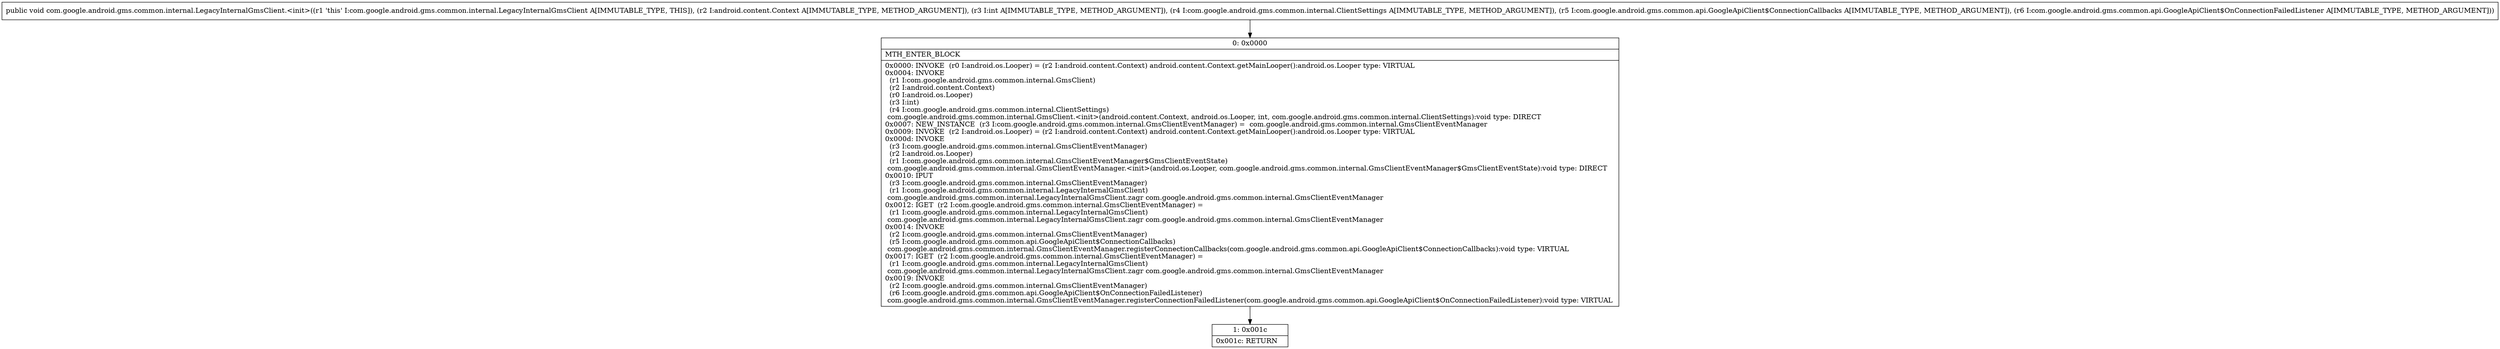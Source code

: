 digraph "CFG forcom.google.android.gms.common.internal.LegacyInternalGmsClient.\<init\>(Landroid\/content\/Context;ILcom\/google\/android\/gms\/common\/internal\/ClientSettings;Lcom\/google\/android\/gms\/common\/api\/GoogleApiClient$ConnectionCallbacks;Lcom\/google\/android\/gms\/common\/api\/GoogleApiClient$OnConnectionFailedListener;)V" {
Node_0 [shape=record,label="{0\:\ 0x0000|MTH_ENTER_BLOCK\l|0x0000: INVOKE  (r0 I:android.os.Looper) = (r2 I:android.content.Context) android.content.Context.getMainLooper():android.os.Looper type: VIRTUAL \l0x0004: INVOKE  \l  (r1 I:com.google.android.gms.common.internal.GmsClient)\l  (r2 I:android.content.Context)\l  (r0 I:android.os.Looper)\l  (r3 I:int)\l  (r4 I:com.google.android.gms.common.internal.ClientSettings)\l com.google.android.gms.common.internal.GmsClient.\<init\>(android.content.Context, android.os.Looper, int, com.google.android.gms.common.internal.ClientSettings):void type: DIRECT \l0x0007: NEW_INSTANCE  (r3 I:com.google.android.gms.common.internal.GmsClientEventManager) =  com.google.android.gms.common.internal.GmsClientEventManager \l0x0009: INVOKE  (r2 I:android.os.Looper) = (r2 I:android.content.Context) android.content.Context.getMainLooper():android.os.Looper type: VIRTUAL \l0x000d: INVOKE  \l  (r3 I:com.google.android.gms.common.internal.GmsClientEventManager)\l  (r2 I:android.os.Looper)\l  (r1 I:com.google.android.gms.common.internal.GmsClientEventManager$GmsClientEventState)\l com.google.android.gms.common.internal.GmsClientEventManager.\<init\>(android.os.Looper, com.google.android.gms.common.internal.GmsClientEventManager$GmsClientEventState):void type: DIRECT \l0x0010: IPUT  \l  (r3 I:com.google.android.gms.common.internal.GmsClientEventManager)\l  (r1 I:com.google.android.gms.common.internal.LegacyInternalGmsClient)\l com.google.android.gms.common.internal.LegacyInternalGmsClient.zagr com.google.android.gms.common.internal.GmsClientEventManager \l0x0012: IGET  (r2 I:com.google.android.gms.common.internal.GmsClientEventManager) = \l  (r1 I:com.google.android.gms.common.internal.LegacyInternalGmsClient)\l com.google.android.gms.common.internal.LegacyInternalGmsClient.zagr com.google.android.gms.common.internal.GmsClientEventManager \l0x0014: INVOKE  \l  (r2 I:com.google.android.gms.common.internal.GmsClientEventManager)\l  (r5 I:com.google.android.gms.common.api.GoogleApiClient$ConnectionCallbacks)\l com.google.android.gms.common.internal.GmsClientEventManager.registerConnectionCallbacks(com.google.android.gms.common.api.GoogleApiClient$ConnectionCallbacks):void type: VIRTUAL \l0x0017: IGET  (r2 I:com.google.android.gms.common.internal.GmsClientEventManager) = \l  (r1 I:com.google.android.gms.common.internal.LegacyInternalGmsClient)\l com.google.android.gms.common.internal.LegacyInternalGmsClient.zagr com.google.android.gms.common.internal.GmsClientEventManager \l0x0019: INVOKE  \l  (r2 I:com.google.android.gms.common.internal.GmsClientEventManager)\l  (r6 I:com.google.android.gms.common.api.GoogleApiClient$OnConnectionFailedListener)\l com.google.android.gms.common.internal.GmsClientEventManager.registerConnectionFailedListener(com.google.android.gms.common.api.GoogleApiClient$OnConnectionFailedListener):void type: VIRTUAL \l}"];
Node_1 [shape=record,label="{1\:\ 0x001c|0x001c: RETURN   \l}"];
MethodNode[shape=record,label="{public void com.google.android.gms.common.internal.LegacyInternalGmsClient.\<init\>((r1 'this' I:com.google.android.gms.common.internal.LegacyInternalGmsClient A[IMMUTABLE_TYPE, THIS]), (r2 I:android.content.Context A[IMMUTABLE_TYPE, METHOD_ARGUMENT]), (r3 I:int A[IMMUTABLE_TYPE, METHOD_ARGUMENT]), (r4 I:com.google.android.gms.common.internal.ClientSettings A[IMMUTABLE_TYPE, METHOD_ARGUMENT]), (r5 I:com.google.android.gms.common.api.GoogleApiClient$ConnectionCallbacks A[IMMUTABLE_TYPE, METHOD_ARGUMENT]), (r6 I:com.google.android.gms.common.api.GoogleApiClient$OnConnectionFailedListener A[IMMUTABLE_TYPE, METHOD_ARGUMENT])) }"];
MethodNode -> Node_0;
Node_0 -> Node_1;
}

